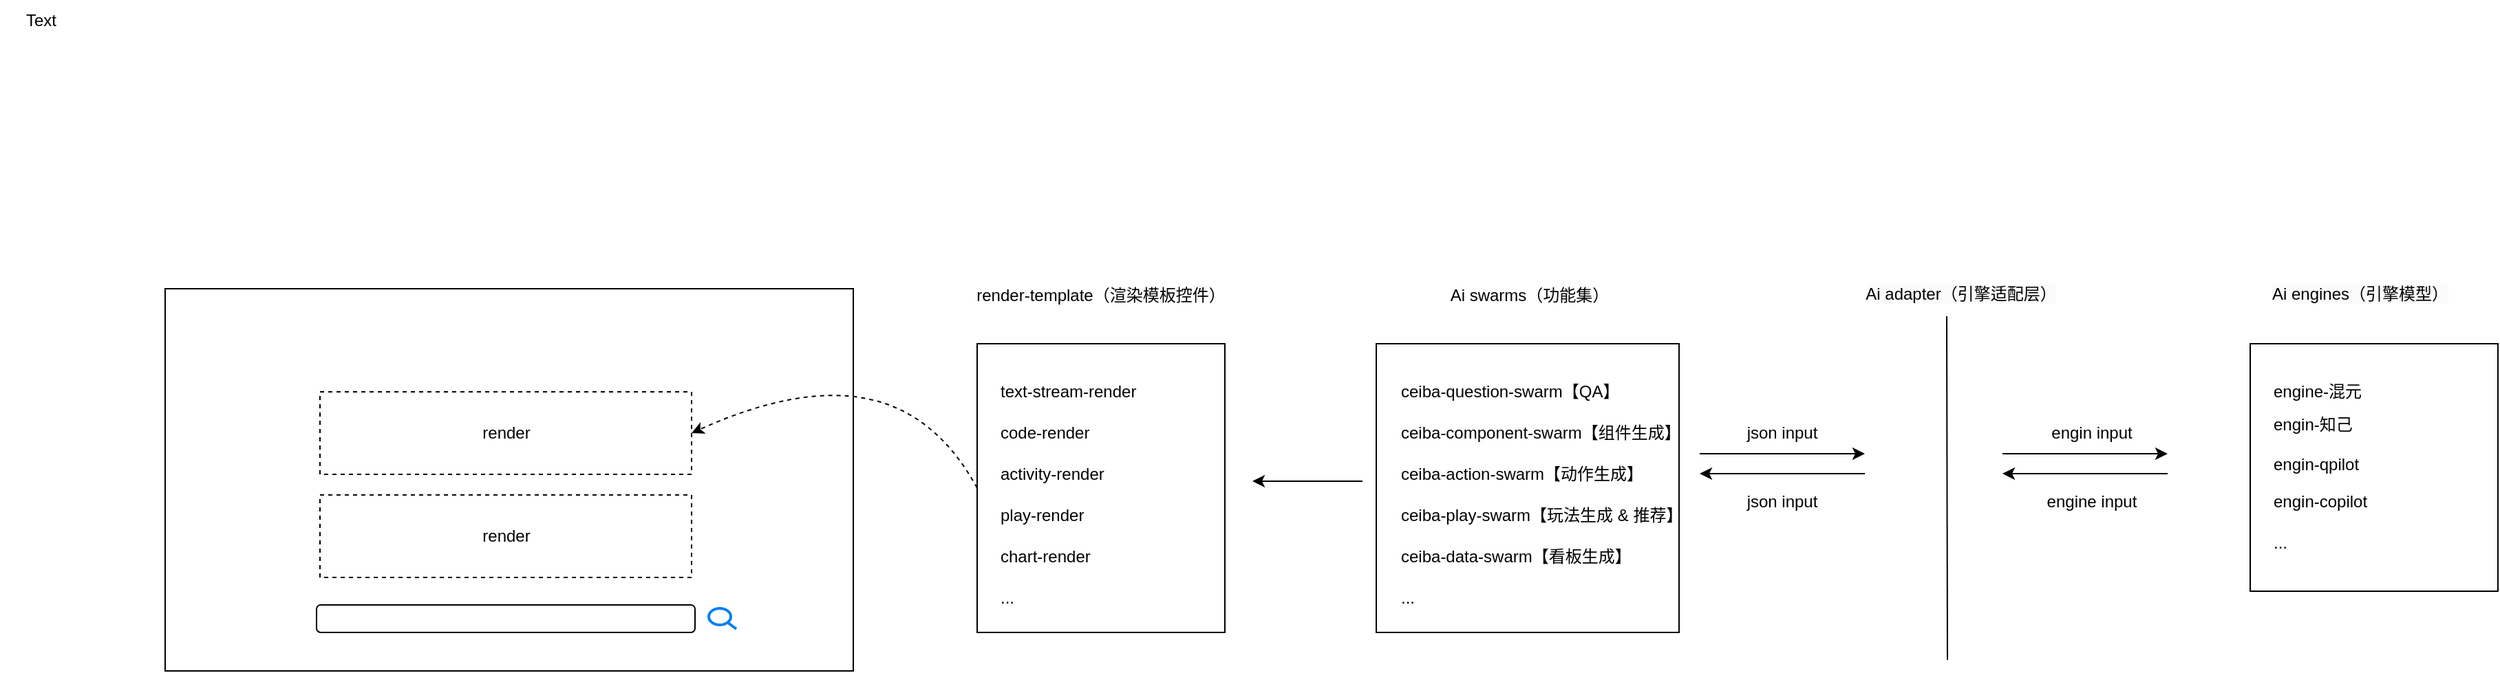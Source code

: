 <mxfile version="25.0.3">
  <diagram name="Page-1" id="4b6BJY21hST6GsSkPaJx">
    <mxGraphModel dx="2901" dy="1132" grid="1" gridSize="10" guides="1" tooltips="1" connect="1" arrows="1" fold="1" page="1" pageScale="1" pageWidth="827" pageHeight="1169" math="0" shadow="0">
      <root>
        <mxCell id="0" />
        <mxCell id="1" parent="0" />
        <mxCell id="_1E428SNobDCA7JHLl7G-14" value="" style="rounded=0;whiteSpace=wrap;html=1;" vertex="1" parent="1">
          <mxGeometry x="530" y="460" width="220" height="210" as="geometry" />
        </mxCell>
        <mxCell id="_1E428SNobDCA7JHLl7G-3" value="" style="endArrow=none;html=1;rounded=0;" edge="1" parent="1">
          <mxGeometry width="50" height="50" relative="1" as="geometry">
            <mxPoint x="945" y="690" as="sourcePoint" />
            <mxPoint x="944.5" y="440" as="targetPoint" />
          </mxGeometry>
        </mxCell>
        <mxCell id="_1E428SNobDCA7JHLl7G-7" value="Ai swarms（功能集）" style="text;html=1;align=center;verticalAlign=middle;resizable=0;points=[];autosize=1;strokeColor=none;fillColor=none;" vertex="1" parent="1">
          <mxGeometry x="571" y="410" width="140" height="30" as="geometry" />
        </mxCell>
        <mxCell id="_1E428SNobDCA7JHLl7G-9" value="ceiba-component-swarm【组件生成】" style="text;html=1;align=left;verticalAlign=middle;resizable=0;points=[];autosize=1;strokeColor=none;fillColor=none;" vertex="1" parent="1">
          <mxGeometry x="546" y="510" width="230" height="30" as="geometry" />
        </mxCell>
        <mxCell id="_1E428SNobDCA7JHLl7G-10" value="ceiba-question-swarm【QA】" style="text;html=1;align=left;verticalAlign=middle;resizable=0;points=[];autosize=1;strokeColor=none;fillColor=none;" vertex="1" parent="1">
          <mxGeometry x="546" y="480" width="180" height="30" as="geometry" />
        </mxCell>
        <mxCell id="_1E428SNobDCA7JHLl7G-11" value="ceiba-action-swarm【动作生成】" style="text;html=1;align=left;verticalAlign=middle;resizable=0;points=[];autosize=1;strokeColor=none;fillColor=none;" vertex="1" parent="1">
          <mxGeometry x="546" y="540" width="200" height="30" as="geometry" />
        </mxCell>
        <mxCell id="_1E428SNobDCA7JHLl7G-12" value="ceiba-play-swarm【玩法生成 &amp;amp; 推荐】" style="text;html=1;align=left;verticalAlign=middle;resizable=0;points=[];autosize=1;strokeColor=none;fillColor=none;" vertex="1" parent="1">
          <mxGeometry x="546" y="570" width="230" height="30" as="geometry" />
        </mxCell>
        <mxCell id="_1E428SNobDCA7JHLl7G-13" value="ceiba-data-swarm【看板生成】" style="text;html=1;align=left;verticalAlign=middle;resizable=0;points=[];autosize=1;strokeColor=none;fillColor=none;" vertex="1" parent="1">
          <mxGeometry x="546" y="600" width="190" height="30" as="geometry" />
        </mxCell>
        <mxCell id="_1E428SNobDCA7JHLl7G-15" value="..." style="text;html=1;align=left;verticalAlign=middle;resizable=0;points=[];autosize=1;strokeColor=none;fillColor=none;" vertex="1" parent="1">
          <mxGeometry x="546" y="630" width="30" height="30" as="geometry" />
        </mxCell>
        <mxCell id="_1E428SNobDCA7JHLl7G-16" value="json input" style="text;html=1;align=center;verticalAlign=middle;whiteSpace=wrap;rounded=0;" vertex="1" parent="1">
          <mxGeometry x="795" y="510" width="60" height="30" as="geometry" />
        </mxCell>
        <mxCell id="_1E428SNobDCA7JHLl7G-18" value="" style="endArrow=classic;html=1;rounded=0;" edge="1" parent="1">
          <mxGeometry width="50" height="50" relative="1" as="geometry">
            <mxPoint x="765" y="540" as="sourcePoint" />
            <mxPoint x="885" y="540" as="targetPoint" />
          </mxGeometry>
        </mxCell>
        <mxCell id="_1E428SNobDCA7JHLl7G-19" value="json input" style="text;html=1;align=center;verticalAlign=middle;whiteSpace=wrap;rounded=0;" vertex="1" parent="1">
          <mxGeometry x="795" y="560" width="60" height="30" as="geometry" />
        </mxCell>
        <mxCell id="_1E428SNobDCA7JHLl7G-20" value="" style="endArrow=classic;html=1;rounded=0;" edge="1" parent="1">
          <mxGeometry width="50" height="50" relative="1" as="geometry">
            <mxPoint x="885" y="554.5" as="sourcePoint" />
            <mxPoint x="765" y="554.5" as="targetPoint" />
          </mxGeometry>
        </mxCell>
        <mxCell id="_1E428SNobDCA7JHLl7G-21" value="engin input" style="text;html=1;align=center;verticalAlign=middle;whiteSpace=wrap;rounded=0;" vertex="1" parent="1">
          <mxGeometry x="1015" y="510" width="70" height="30" as="geometry" />
        </mxCell>
        <mxCell id="_1E428SNobDCA7JHLl7G-22" value="" style="endArrow=classic;html=1;rounded=0;" edge="1" parent="1">
          <mxGeometry width="50" height="50" relative="1" as="geometry">
            <mxPoint x="985" y="540" as="sourcePoint" />
            <mxPoint x="1105" y="540" as="targetPoint" />
          </mxGeometry>
        </mxCell>
        <mxCell id="_1E428SNobDCA7JHLl7G-23" value="engine input" style="text;html=1;align=center;verticalAlign=middle;whiteSpace=wrap;rounded=0;" vertex="1" parent="1">
          <mxGeometry x="1015" y="560" width="70" height="30" as="geometry" />
        </mxCell>
        <mxCell id="_1E428SNobDCA7JHLl7G-24" value="" style="endArrow=classic;html=1;rounded=0;" edge="1" parent="1">
          <mxGeometry width="50" height="50" relative="1" as="geometry">
            <mxPoint x="1105" y="554.5" as="sourcePoint" />
            <mxPoint x="985" y="554.5" as="targetPoint" />
          </mxGeometry>
        </mxCell>
        <mxCell id="_1E428SNobDCA7JHLl7G-25" value="" style="rounded=0;whiteSpace=wrap;html=1;" vertex="1" parent="1">
          <mxGeometry x="1165" y="460" width="180" height="180" as="geometry" />
        </mxCell>
        <mxCell id="_1E428SNobDCA7JHLl7G-26" value="engin-qpilot" style="text;html=1;align=left;verticalAlign=middle;resizable=0;points=[];autosize=1;strokeColor=none;fillColor=none;" vertex="1" parent="1">
          <mxGeometry x="1180" y="533" width="90" height="30" as="geometry" />
        </mxCell>
        <mxCell id="_1E428SNobDCA7JHLl7G-27" value="engine-混元" style="text;html=1;align=left;verticalAlign=middle;resizable=0;points=[];autosize=1;strokeColor=none;fillColor=none;" vertex="1" parent="1">
          <mxGeometry x="1180" y="480" width="90" height="30" as="geometry" />
        </mxCell>
        <mxCell id="_1E428SNobDCA7JHLl7G-28" value="engin-copilot" style="text;html=1;align=left;verticalAlign=middle;resizable=0;points=[];autosize=1;strokeColor=none;fillColor=none;" vertex="1" parent="1">
          <mxGeometry x="1180" y="560" width="90" height="30" as="geometry" />
        </mxCell>
        <mxCell id="_1E428SNobDCA7JHLl7G-31" value="..." style="text;html=1;align=left;verticalAlign=middle;resizable=0;points=[];autosize=1;strokeColor=none;fillColor=none;" vertex="1" parent="1">
          <mxGeometry x="1180" y="590" width="30" height="30" as="geometry" />
        </mxCell>
        <mxCell id="_1E428SNobDCA7JHLl7G-32" value="&lt;span style=&quot;color: rgb(0, 0, 0); font-family: Helvetica; font-size: 12px; font-style: normal; font-variant-ligatures: normal; font-variant-caps: normal; font-weight: 400; letter-spacing: normal; orphans: 2; text-indent: 0px; text-transform: none; widows: 2; word-spacing: 0px; -webkit-text-stroke-width: 0px; white-space: normal; background-color: rgb(251, 251, 251); text-decoration-thickness: initial; text-decoration-style: initial; text-decoration-color: initial; float: none; display: inline !important;&quot;&gt;Ai adapter（引擎适配层）&lt;/span&gt;" style="text;whiteSpace=wrap;html=1;align=center;" vertex="1" parent="1">
          <mxGeometry x="880" y="410" width="150" height="30" as="geometry" />
        </mxCell>
        <mxCell id="_1E428SNobDCA7JHLl7G-33" value="&lt;span style=&quot;color: rgb(0, 0, 0); font-family: Helvetica; font-size: 12px; font-style: normal; font-variant-ligatures: normal; font-variant-caps: normal; font-weight: 400; letter-spacing: normal; orphans: 2; text-indent: 0px; text-transform: none; widows: 2; word-spacing: 0px; -webkit-text-stroke-width: 0px; white-space: normal; background-color: rgb(251, 251, 251); text-decoration-thickness: initial; text-decoration-style: initial; text-decoration-color: initial; float: none; display: inline !important;&quot;&gt;Ai engines（引擎模型）&lt;/span&gt;" style="text;whiteSpace=wrap;html=1;align=center;" vertex="1" parent="1">
          <mxGeometry x="1165" y="410" width="160" height="30" as="geometry" />
        </mxCell>
        <mxCell id="_1E428SNobDCA7JHLl7G-35" value="engin-知己" style="text;html=1;align=left;verticalAlign=middle;resizable=0;points=[];autosize=1;strokeColor=none;fillColor=none;" vertex="1" parent="1">
          <mxGeometry x="1180" y="504" width="80" height="30" as="geometry" />
        </mxCell>
        <mxCell id="_1E428SNobDCA7JHLl7G-36" value="" style="rounded=0;whiteSpace=wrap;html=1;" vertex="1" parent="1">
          <mxGeometry x="-350" y="420" width="500" height="278" as="geometry" />
        </mxCell>
        <mxCell id="_1E428SNobDCA7JHLl7G-38" value="" style="rounded=1;whiteSpace=wrap;html=1;rotation=0;" vertex="1" parent="1">
          <mxGeometry x="-240" y="650" width="275" height="20" as="geometry" />
        </mxCell>
        <mxCell id="_1E428SNobDCA7JHLl7G-39" value="" style="html=1;verticalLabelPosition=bottom;align=center;labelBackgroundColor=#ffffff;verticalAlign=top;strokeWidth=2;strokeColor=#0080F0;shadow=0;dashed=0;shape=mxgraph.ios7.icons.looking_glass;" vertex="1" parent="1">
          <mxGeometry x="45" y="652.5" width="20" height="15" as="geometry" />
        </mxCell>
        <mxCell id="_1E428SNobDCA7JHLl7G-40" value="render-template（渲染模板控件）" style="text;html=1;align=center;verticalAlign=middle;whiteSpace=wrap;rounded=0;" vertex="1" parent="1">
          <mxGeometry x="225" y="410" width="210" height="30" as="geometry" />
        </mxCell>
        <mxCell id="_1E428SNobDCA7JHLl7G-41" value="" style="rounded=0;whiteSpace=wrap;html=1;" vertex="1" parent="1">
          <mxGeometry x="240" y="460" width="180" height="210" as="geometry" />
        </mxCell>
        <mxCell id="_1E428SNobDCA7JHLl7G-42" value="code-render" style="text;html=1;align=left;verticalAlign=middle;resizable=0;points=[];autosize=1;strokeColor=none;fillColor=none;" vertex="1" parent="1">
          <mxGeometry x="255" y="510" width="90" height="30" as="geometry" />
        </mxCell>
        <mxCell id="_1E428SNobDCA7JHLl7G-43" value="text-stream-render" style="text;html=1;align=left;verticalAlign=middle;resizable=0;points=[];autosize=1;strokeColor=none;fillColor=none;" vertex="1" parent="1">
          <mxGeometry x="255" y="480" width="120" height="30" as="geometry" />
        </mxCell>
        <mxCell id="_1E428SNobDCA7JHLl7G-44" value="activity-render" style="text;html=1;align=left;verticalAlign=middle;resizable=0;points=[];autosize=1;strokeColor=none;fillColor=none;" vertex="1" parent="1">
          <mxGeometry x="255" y="540" width="100" height="30" as="geometry" />
        </mxCell>
        <mxCell id="_1E428SNobDCA7JHLl7G-45" value="play-render" style="text;html=1;align=left;verticalAlign=middle;resizable=0;points=[];autosize=1;strokeColor=none;fillColor=none;" vertex="1" parent="1">
          <mxGeometry x="255" y="570" width="80" height="30" as="geometry" />
        </mxCell>
        <mxCell id="_1E428SNobDCA7JHLl7G-46" value="chart-render" style="text;html=1;align=left;verticalAlign=middle;resizable=0;points=[];autosize=1;strokeColor=none;fillColor=none;" vertex="1" parent="1">
          <mxGeometry x="255" y="600" width="90" height="30" as="geometry" />
        </mxCell>
        <mxCell id="_1E428SNobDCA7JHLl7G-47" value="..." style="text;html=1;align=left;verticalAlign=middle;resizable=0;points=[];autosize=1;strokeColor=none;fillColor=none;" vertex="1" parent="1">
          <mxGeometry x="255" y="630" width="30" height="30" as="geometry" />
        </mxCell>
        <mxCell id="_1E428SNobDCA7JHLl7G-48" value="" style="endArrow=classic;html=1;rounded=0;" edge="1" parent="1">
          <mxGeometry width="50" height="50" relative="1" as="geometry">
            <mxPoint x="520" y="560" as="sourcePoint" />
            <mxPoint x="440" y="560" as="targetPoint" />
          </mxGeometry>
        </mxCell>
        <mxCell id="_1E428SNobDCA7JHLl7G-49" value="Text" style="text;html=1;align=center;verticalAlign=middle;whiteSpace=wrap;rounded=0;" vertex="1" parent="1">
          <mxGeometry x="-470" y="210" width="60" height="30" as="geometry" />
        </mxCell>
        <mxCell id="_1E428SNobDCA7JHLl7G-50" value="render" style="rounded=0;whiteSpace=wrap;html=1;dashed=1;" vertex="1" parent="1">
          <mxGeometry x="-237.5" y="495" width="270" height="60" as="geometry" />
        </mxCell>
        <mxCell id="_1E428SNobDCA7JHLl7G-51" value="render" style="rounded=0;whiteSpace=wrap;html=1;dashed=1;" vertex="1" parent="1">
          <mxGeometry x="-237.5" y="570" width="270" height="60" as="geometry" />
        </mxCell>
        <mxCell id="_1E428SNobDCA7JHLl7G-53" value="" style="curved=1;endArrow=classic;html=1;rounded=0;exitX=0;exitY=0.5;exitDx=0;exitDy=0;entryX=1;entryY=0.5;entryDx=0;entryDy=0;dashed=1;" edge="1" parent="1" source="_1E428SNobDCA7JHLl7G-41" target="_1E428SNobDCA7JHLl7G-50">
          <mxGeometry width="50" height="50" relative="1" as="geometry">
            <mxPoint x="260" y="350" as="sourcePoint" />
            <mxPoint x="310" y="300" as="targetPoint" />
            <Array as="points">
              <mxPoint x="210" y="510" />
              <mxPoint x="110" y="490" />
            </Array>
          </mxGeometry>
        </mxCell>
      </root>
    </mxGraphModel>
  </diagram>
</mxfile>
